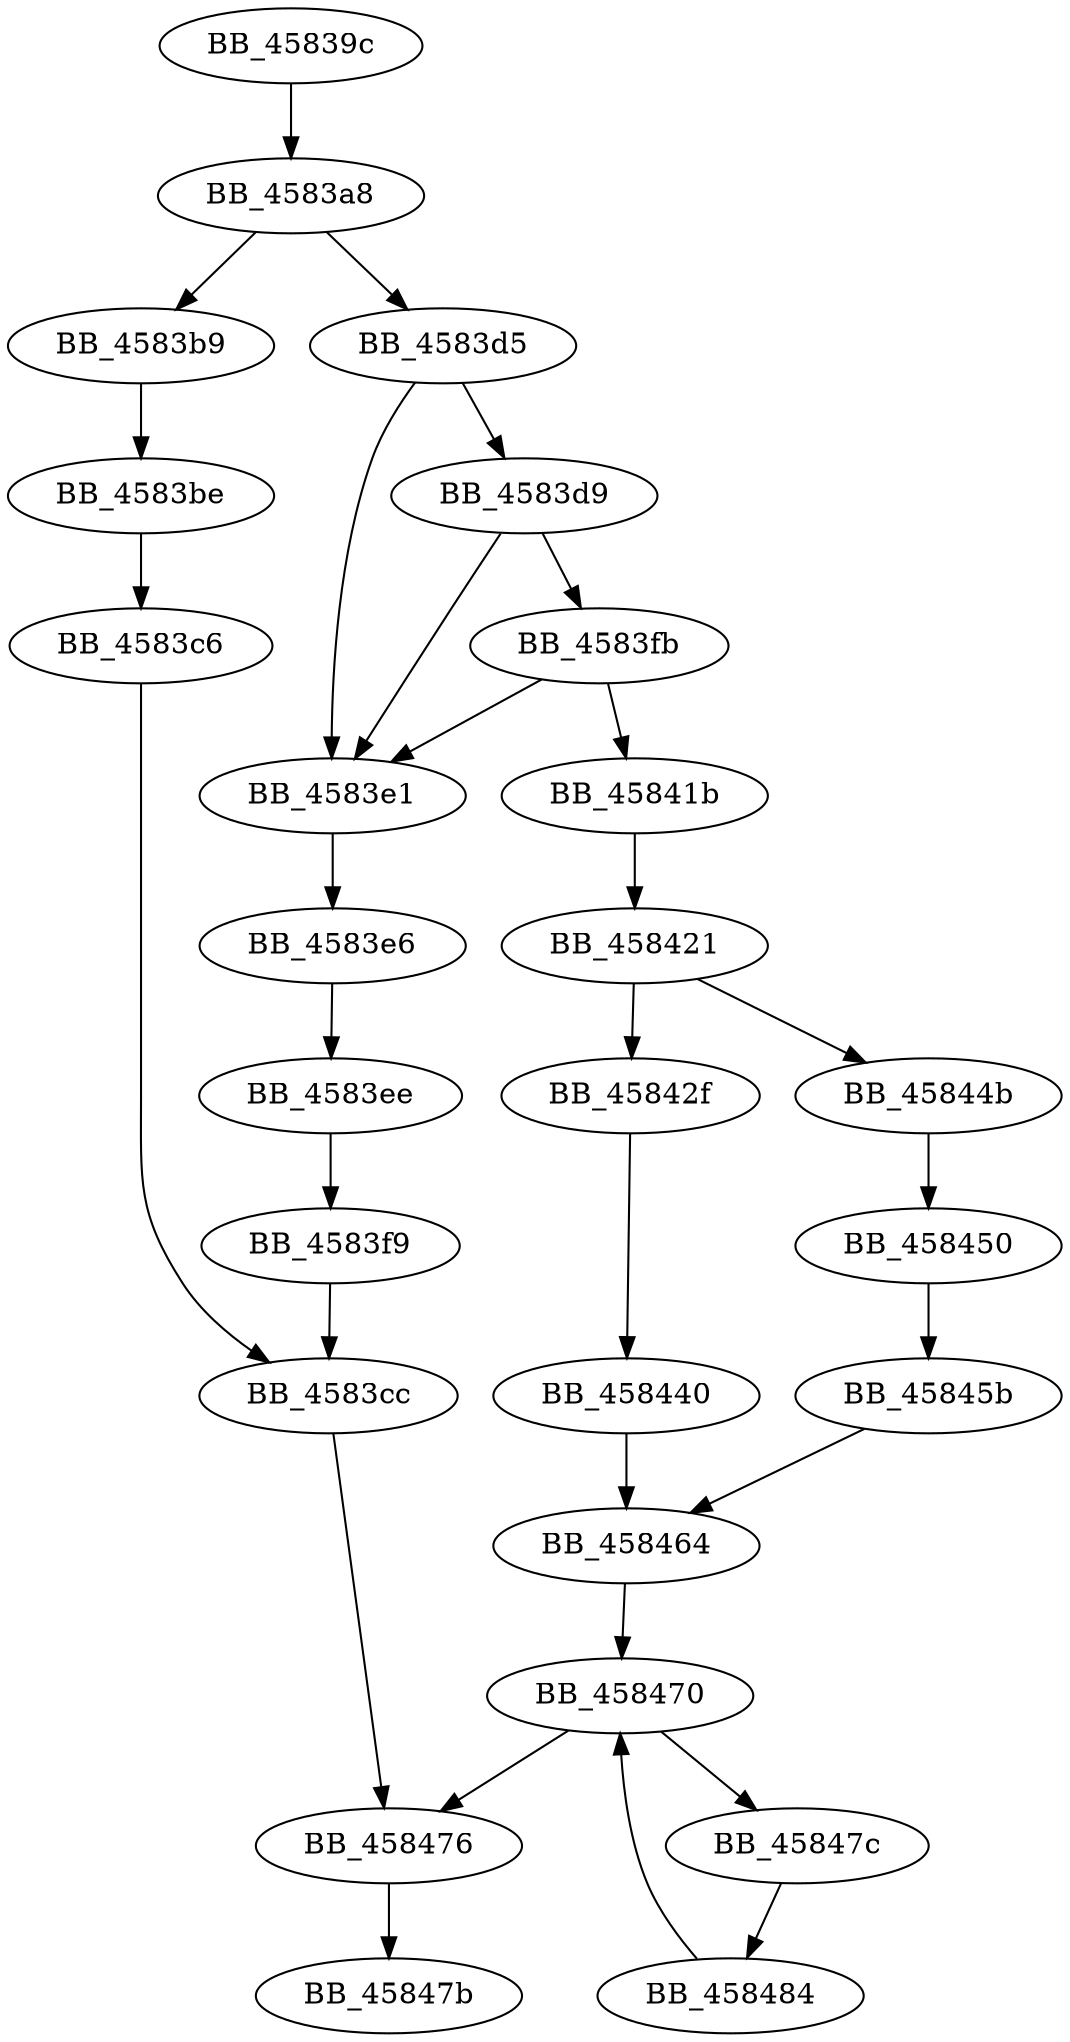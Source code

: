 DiGraph sub_45839C{
BB_45839c->BB_4583a8
BB_4583a8->BB_4583b9
BB_4583a8->BB_4583d5
BB_4583b9->BB_4583be
BB_4583be->BB_4583c6
BB_4583c6->BB_4583cc
BB_4583cc->BB_458476
BB_4583d5->BB_4583d9
BB_4583d5->BB_4583e1
BB_4583d9->BB_4583e1
BB_4583d9->BB_4583fb
BB_4583e1->BB_4583e6
BB_4583e6->BB_4583ee
BB_4583ee->BB_4583f9
BB_4583f9->BB_4583cc
BB_4583fb->BB_4583e1
BB_4583fb->BB_45841b
BB_45841b->BB_458421
BB_458421->BB_45842f
BB_458421->BB_45844b
BB_45842f->BB_458440
BB_458440->BB_458464
BB_45844b->BB_458450
BB_458450->BB_45845b
BB_45845b->BB_458464
BB_458464->BB_458470
BB_458470->BB_458476
BB_458470->BB_45847c
BB_458476->BB_45847b
BB_45847c->BB_458484
BB_458484->BB_458470
}
